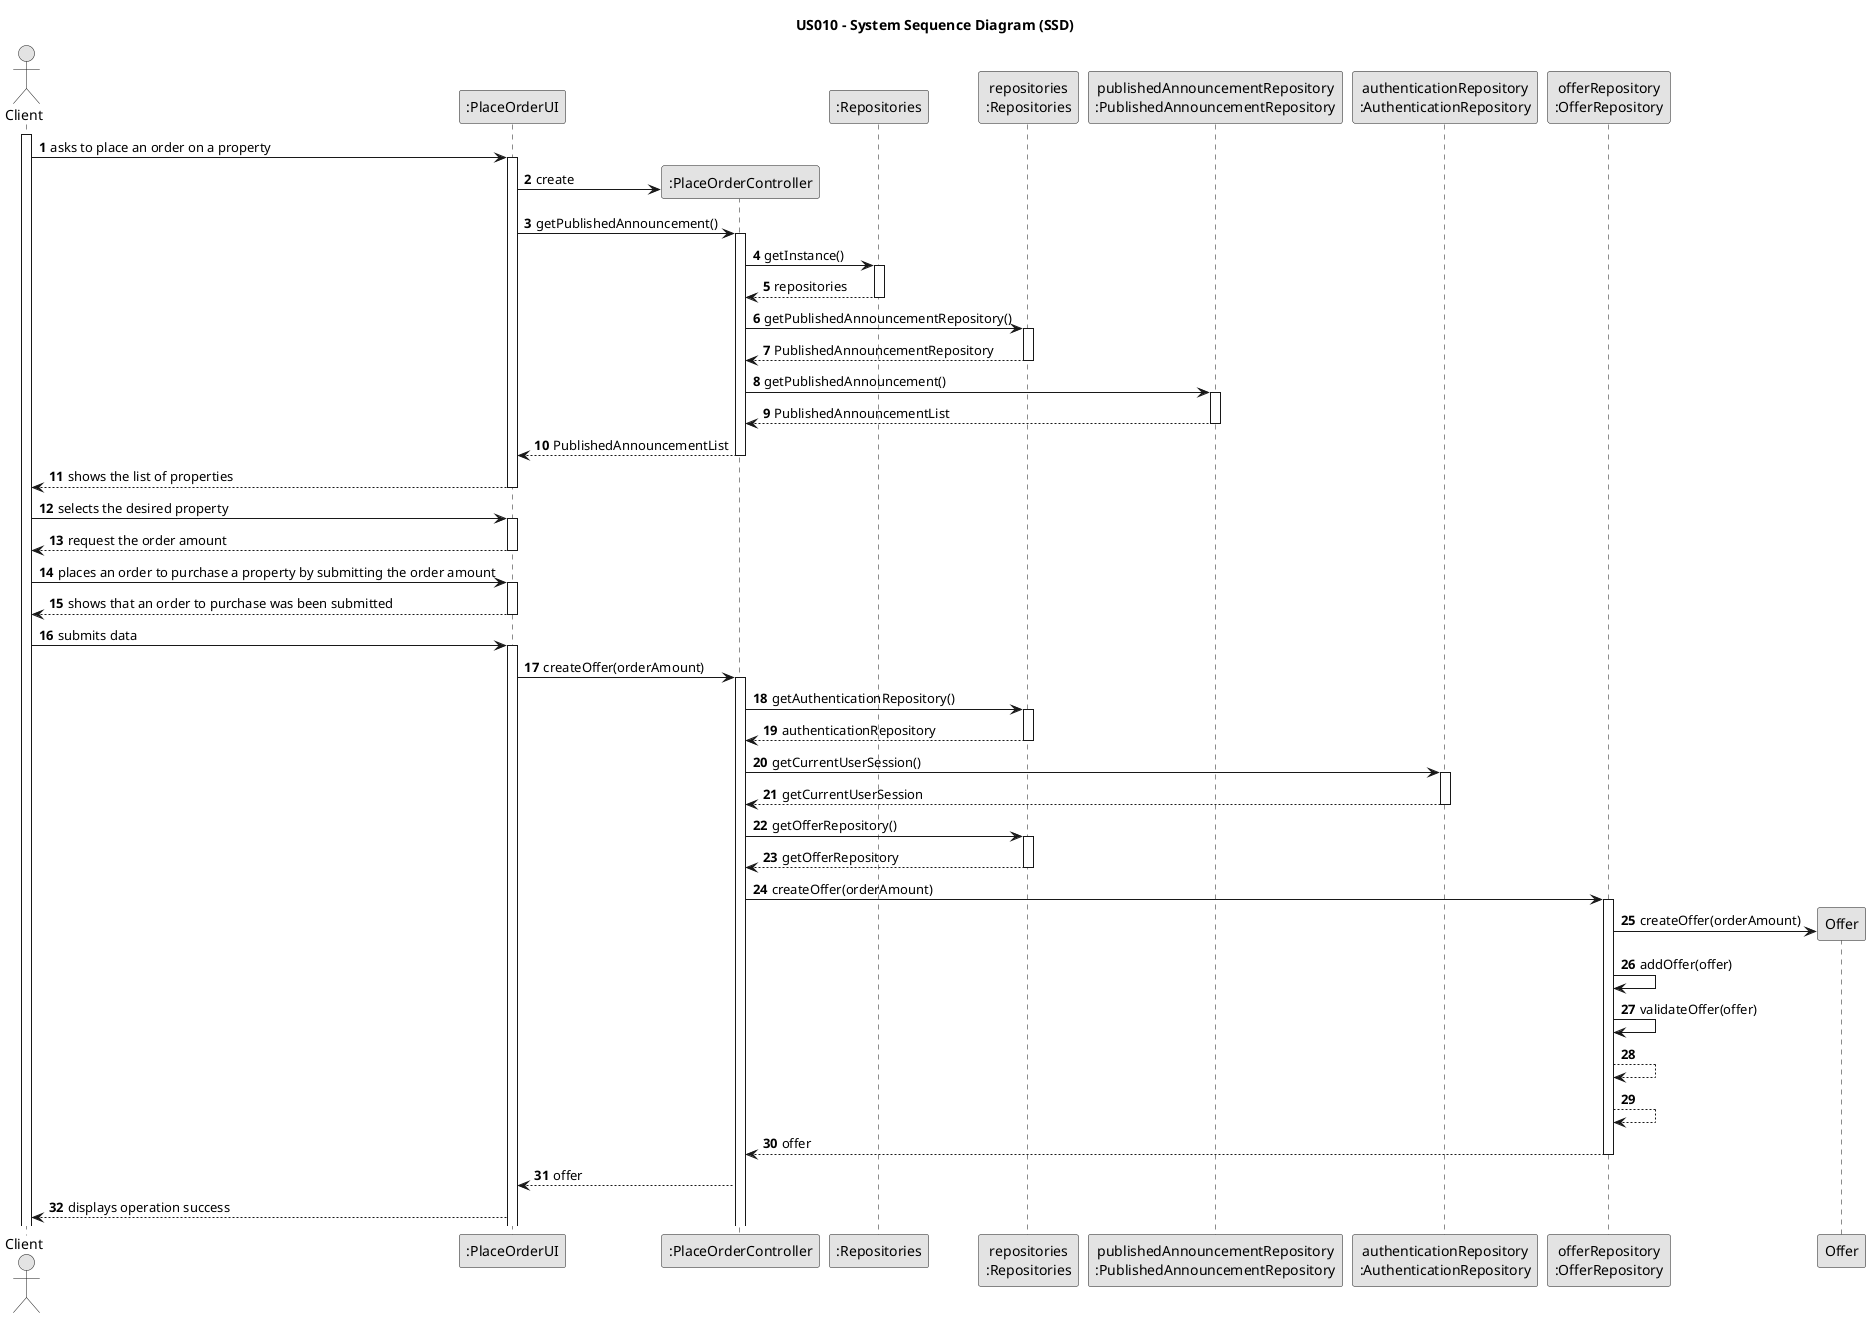 @startuml

skinparam monochrome true
skinparam packageStyle rectangle
skinparam shadowing false

title US010 - System Sequence Diagram (SSD)

autonumber

actor "Client" as Client
participant ":PlaceOrderUI" as System
participant ":PlaceOrderController" as Controller
participant ":Repositories" as RepositorySingleton
participant "repositories\n:Repositories" as Repositories
participant "publishedAnnouncementRepository\n:PublishedAnnouncementRepository" as PublishedAnnouncementRepository
participant "authenticationRepository\n:AuthenticationRepository" as AuthenticationRepository
participant "offerRepository\n:OfferRepository" as OfferRepository
participant "Offer" as Offer

activate Client

Client -> System : asks to place an order on a property
activate System

System -> Controller** : create

System -> Controller : getPublishedAnnouncement()
activate Controller

Controller -> RepositorySingleton : getInstance()
activate RepositorySingleton

RepositorySingleton --> Controller: repositories
deactivate RepositorySingleton

Controller -> Repositories : getPublishedAnnouncementRepository()
activate Repositories

Repositories --> Controller: PublishedAnnouncementRepository
deactivate Repositories

Controller -> PublishedAnnouncementRepository : getPublishedAnnouncement()
activate PublishedAnnouncementRepository

PublishedAnnouncementRepository --> Controller : PublishedAnnouncementList
deactivate PublishedAnnouncementRepository

Controller --> System : PublishedAnnouncementList
deactivate Controller

System --> Client : shows the list of properties
deactivate System

Client -> System : selects the desired property
activate System

System --> Client : request the order amount
deactivate System

Client -> System : places an order to purchase a property by submitting the order amount
activate System

'    alt order amount is superior
'
'        loop if the order amount is higher than the owner's requested proce
'
'            System --> Client : asks for a new price
'            deactivate System
'
'            Client -> System : places a new order with an inferior order amount
'            activate System
'
'        end
'
'    else order amount is inferior
'
'        System --> Client : accepts the purchase request
'        deactivate System
'
'    end

System --> Client : shows that an order to purchase was been submitted
deactivate System

Client -> System : submits data
activate System

System -> Controller : createOffer(orderAmount)
activate Controller

Controller -> Repositories : getAuthenticationRepository()
activate Repositories

Repositories --> Controller : authenticationRepository
deactivate Repositories

Controller -> AuthenticationRepository : getCurrentUserSession()
activate AuthenticationRepository

AuthenticationRepository --> Controller : getCurrentUserSession
deactivate AuthenticationRepository

Controller -> Repositories : getOfferRepository()
activate Repositories

Repositories --> Controller : getOfferRepository
deactivate Repositories

Controller -> OfferRepository : createOffer(orderAmount)
activate OfferRepository

OfferRepository -> Offer** : createOffer(orderAmount)

OfferRepository -> OfferRepository : addOffer(offer)

OfferRepository -> OfferRepository : validateOffer(offer)

OfferRepository --> OfferRepository

OfferRepository --> OfferRepository

OfferRepository --> Controller : offer
deactivate OfferRepository

Controller --> System : offer

'Controller -> OfferRepository : checkExistingOffer(offer)
'activate OfferRepository
'
'OfferRepository --> Controller : checkExistingOffer
'deactivate OfferRepository
'
'    opt if checkExistingOffer == true
'
'       Controller --> System : checkExistingOffer
'
'       System --> Client : asks the user to wait until the pending request is either accepted or rejected
'
'    end

System --> Client : displays operation success

@enduml
